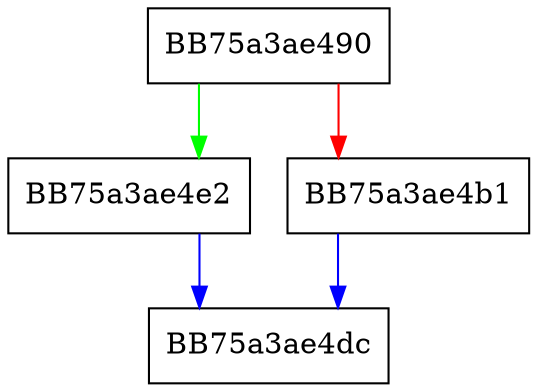 digraph numInfinity {
  node [shape="box"];
  graph [splines=ortho];
  BB75a3ae490 -> BB75a3ae4e2 [color="green"];
  BB75a3ae490 -> BB75a3ae4b1 [color="red"];
  BB75a3ae4b1 -> BB75a3ae4dc [color="blue"];
  BB75a3ae4e2 -> BB75a3ae4dc [color="blue"];
}